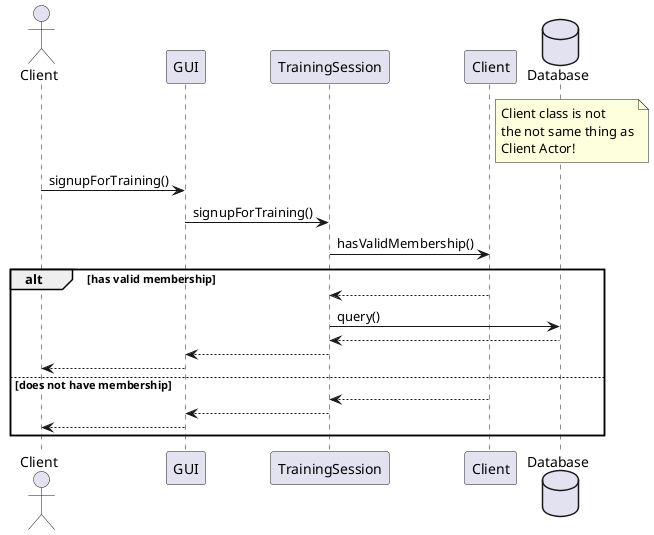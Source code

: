 @startuml signupForTraining

actor Client as Clienta
participant GUI
participant TrainingSession
participant Client as Client
database Database as db

note right of Client
    Client class is not 
    the not same thing as
    Client Actor!
end note


Clienta -> GUI: signupForTraining()
GUI -> TrainingSession: signupForTraining()
TrainingSession -> Client: hasValidMembership()

alt has valid membership
    Client --> TrainingSession 
    TrainingSession -> db: query()
    db --> TrainingSession
    TrainingSession --> GUI
    GUI --> Clienta
else does not have membership
    Client --> TrainingSession
    TrainingSession --> GUI 
    GUI --> Clienta
end

@enduml

